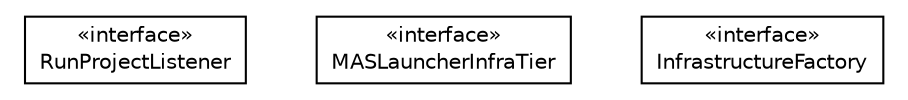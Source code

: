 #!/usr/local/bin/dot
#
# Class diagram 
# Generated by UMLGraph version R5_6 (http://www.umlgraph.org/)
#

digraph G {
	edge [fontname="Helvetica",fontsize=10,labelfontname="Helvetica",labelfontsize=10];
	node [fontname="Helvetica",fontsize=10,shape=plaintext];
	nodesep=0.25;
	ranksep=0.5;
	// jason.infra.RunProjectListener
	c3609 [label=<<table title="jason.infra.RunProjectListener" border="0" cellborder="1" cellspacing="0" cellpadding="2" port="p" href="./RunProjectListener.html">
		<tr><td><table border="0" cellspacing="0" cellpadding="1">
<tr><td align="center" balign="center"> &#171;interface&#187; </td></tr>
<tr><td align="center" balign="center"> RunProjectListener </td></tr>
		</table></td></tr>
		</table>>, URL="./RunProjectListener.html", fontname="Helvetica", fontcolor="black", fontsize=10.0];
	// jason.infra.MASLauncherInfraTier
	c3610 [label=<<table title="jason.infra.MASLauncherInfraTier" border="0" cellborder="1" cellspacing="0" cellpadding="2" port="p" href="./MASLauncherInfraTier.html">
		<tr><td><table border="0" cellspacing="0" cellpadding="1">
<tr><td align="center" balign="center"> &#171;interface&#187; </td></tr>
<tr><td align="center" balign="center"> MASLauncherInfraTier </td></tr>
		</table></td></tr>
		</table>>, URL="./MASLauncherInfraTier.html", fontname="Helvetica", fontcolor="black", fontsize=10.0];
	// jason.infra.InfrastructureFactory
	c3611 [label=<<table title="jason.infra.InfrastructureFactory" border="0" cellborder="1" cellspacing="0" cellpadding="2" port="p" href="./InfrastructureFactory.html">
		<tr><td><table border="0" cellspacing="0" cellpadding="1">
<tr><td align="center" balign="center"> &#171;interface&#187; </td></tr>
<tr><td align="center" balign="center"> InfrastructureFactory </td></tr>
		</table></td></tr>
		</table>>, URL="./InfrastructureFactory.html", fontname="Helvetica", fontcolor="black", fontsize=10.0];
}

